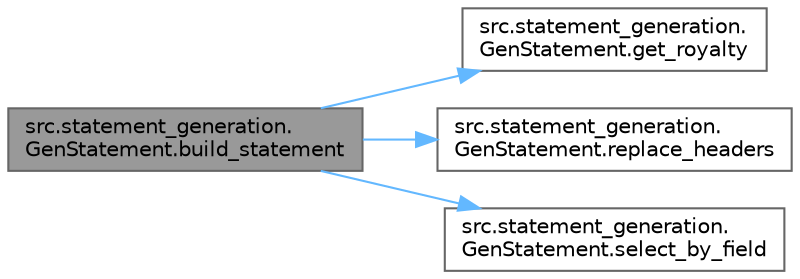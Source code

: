 digraph "src.statement_generation.GenStatement.build_statement"
{
 // LATEX_PDF_SIZE
  bgcolor="transparent";
  edge [fontname=Helvetica,fontsize=10,labelfontname=Helvetica,labelfontsize=10];
  node [fontname=Helvetica,fontsize=10,shape=box,height=0.2,width=0.4];
  rankdir="LR";
  Node1 [id="Node000001",label="src.statement_generation.\lGenStatement.build_statement",height=0.2,width=0.4,color="gray40", fillcolor="grey60", style="filled", fontcolor="black",tooltip=" "];
  Node1 -> Node2 [id="edge1_Node000001_Node000002",color="steelblue1",style="solid",tooltip=" "];
  Node2 [id="Node000002",label="src.statement_generation.\lGenStatement.get_royalty",height=0.2,width=0.4,color="grey40", fillcolor="white", style="filled",URL="$namespacesrc_1_1statement__generation_1_1_gen_statement.html#a2917aa96bb17b5135fc7ede99f60d5fa",tooltip=" "];
  Node1 -> Node3 [id="edge2_Node000001_Node000003",color="steelblue1",style="solid",tooltip=" "];
  Node3 [id="Node000003",label="src.statement_generation.\lGenStatement.replace_headers",height=0.2,width=0.4,color="grey40", fillcolor="white", style="filled",URL="$namespacesrc_1_1statement__generation_1_1_gen_statement.html#a42a710005ffa81ee63360cbb652b53a1",tooltip=" "];
  Node1 -> Node4 [id="edge3_Node000001_Node000004",color="steelblue1",style="solid",tooltip=" "];
  Node4 [id="Node000004",label="src.statement_generation.\lGenStatement.select_by_field",height=0.2,width=0.4,color="grey40", fillcolor="white", style="filled",URL="$namespacesrc_1_1statement__generation_1_1_gen_statement.html#ac832aad4c8be143d5a52bba269887be9",tooltip=" "];
}
